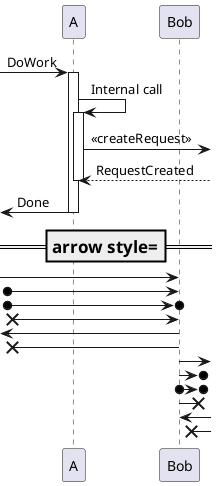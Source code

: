 @startuml

[-> A: DoWork

activate A

A -> A: Internal call
activate A

A ->] : << createRequest >>

A<--] : RequestCreated
deactivate A
[<- A: Done
deactivate A

===arrow style===

[-> Bob
[o-> Bob
[o->o Bob
[x-> Bob

[<- Bob
[x<- Bob

Bob ->]
Bob ->o]
Bob o->o]
Bob ->x]

Bob <-]
Bob x<-]

@enduml